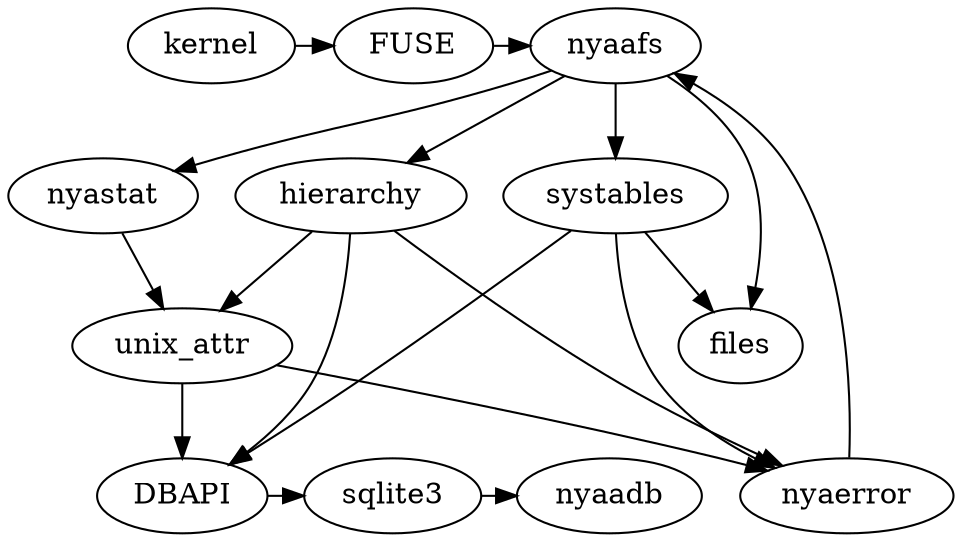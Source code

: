 digraph G{
kernel -> FUSE
FUSE -> nyaafs
DBAPI -> sqlite3
sqlite3 -> nyaadb
nyaafs -> hierarchy
hierarchy -> unix_attr
hierarchy -> DBAPI
unix_attr-> DBAPI
nyaafs -> systables
systables -> DBAPI
systables -> files
nyaafs -> files
nyaafs -> nyastat
nyastat -> unix_attr
nyaerror -> nyaafs
hierarchy -> nyaerror
unix_attr -> nyaerror
systables -> nyaerror

{rank = same; "kernel", "FUSE", "nyaafs"}
{rank = same; "DBAPI", "sqlite3", "nyaadb"}

}
